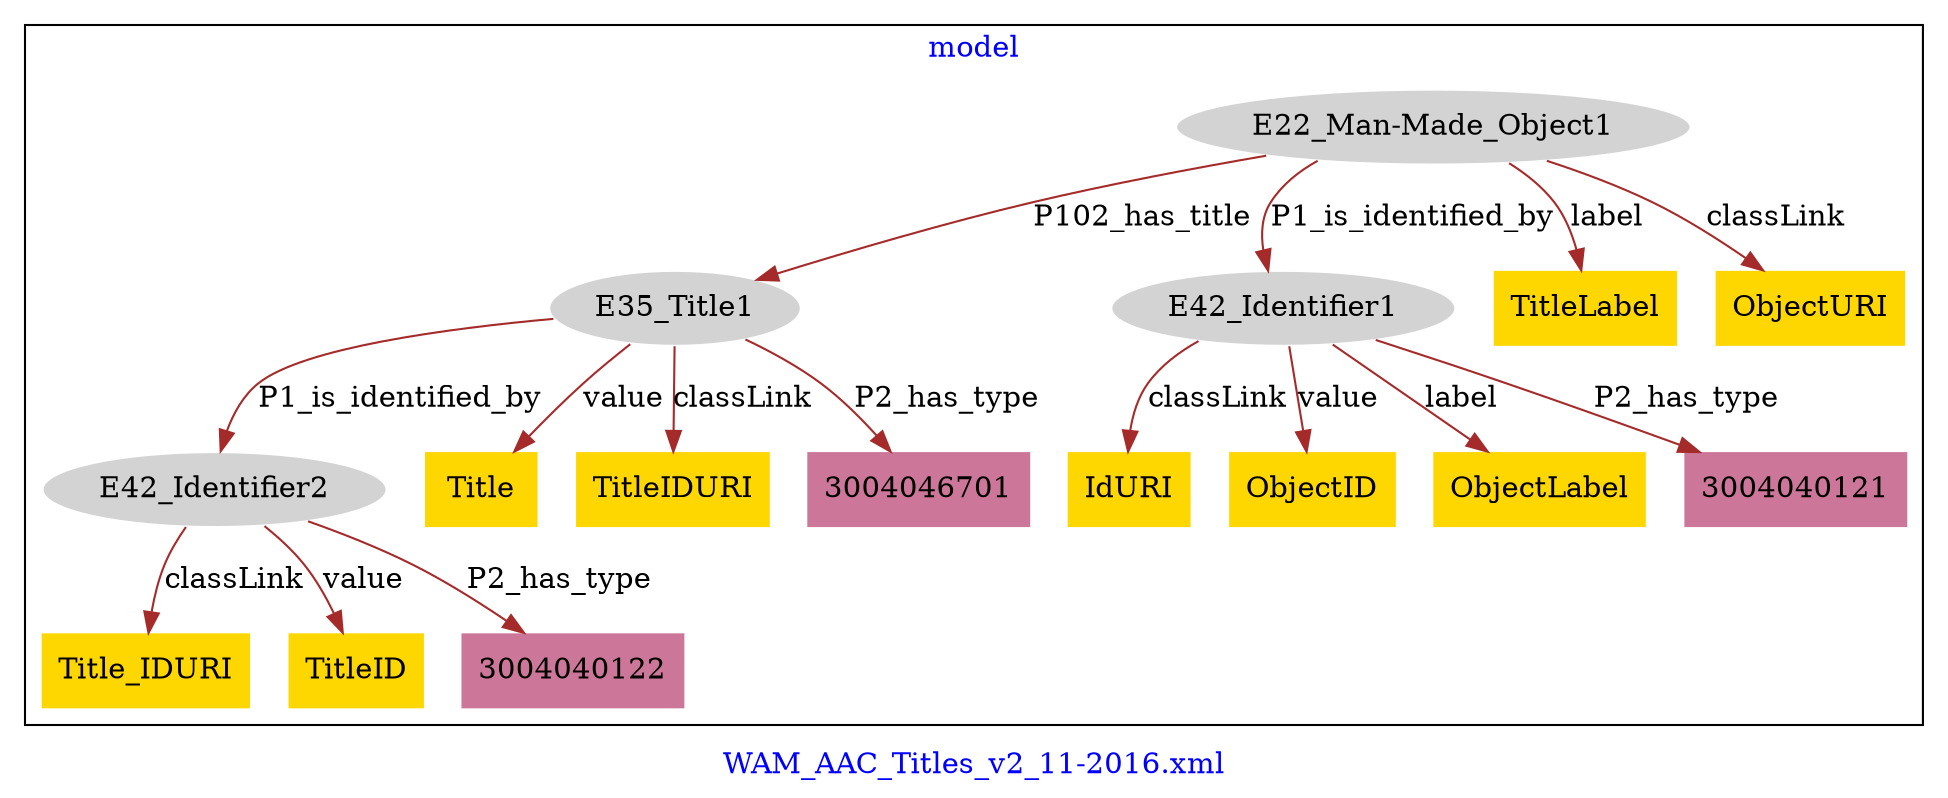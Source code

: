 digraph n0 {
fontcolor="blue"
remincross="true"
label="WAM_AAC_Titles_v2_11-2016.xml"
subgraph cluster {
label="model"
n2[style="filled",color="white",fillcolor="lightgray",label="E22_Man-Made_Object1"];
n3[style="filled",color="white",fillcolor="lightgray",label="E35_Title1"];
n4[style="filled",color="white",fillcolor="lightgray",label="E42_Identifier1"];
n5[style="filled",color="white",fillcolor="lightgray",label="E42_Identifier2"];
n6[shape="plaintext",style="filled",fillcolor="gold",label="TitleLabel"];
n7[shape="plaintext",style="filled",fillcolor="gold",label="IdURI"];
n8[shape="plaintext",style="filled",fillcolor="gold",label="ObjectID"];
n9[shape="plaintext",style="filled",fillcolor="gold",label="Title"];
n10[shape="plaintext",style="filled",fillcolor="gold",label="Title_IDURI"];
n11[shape="plaintext",style="filled",fillcolor="gold",label="TitleID"];
n12[shape="plaintext",style="filled",fillcolor="gold",label="ObjectURI"];
n13[shape="plaintext",style="filled",fillcolor="gold",label="TitleIDURI"];
n14[shape="plaintext",style="filled",fillcolor="gold",label="ObjectLabel"];
n15[shape="plaintext",style="filled",fillcolor="#CC7799",label="3004046701"];
n16[shape="plaintext",style="filled",fillcolor="#CC7799",label="3004040122"];
n17[shape="plaintext",style="filled",fillcolor="#CC7799",label="3004040121"];
}
n2 -> n3[color="brown",fontcolor="black",label="P102_has_title"]
n2 -> n4[color="brown",fontcolor="black",label="P1_is_identified_by"]
n3 -> n5[color="brown",fontcolor="black",label="P1_is_identified_by"]
n2 -> n6[color="brown",fontcolor="black",label="label"]
n4 -> n7[color="brown",fontcolor="black",label="classLink"]
n4 -> n8[color="brown",fontcolor="black",label="value"]
n3 -> n9[color="brown",fontcolor="black",label="value"]
n5 -> n10[color="brown",fontcolor="black",label="classLink"]
n5 -> n11[color="brown",fontcolor="black",label="value"]
n2 -> n12[color="brown",fontcolor="black",label="classLink"]
n3 -> n13[color="brown",fontcolor="black",label="classLink"]
n4 -> n14[color="brown",fontcolor="black",label="label"]
n3 -> n15[color="brown",fontcolor="black",label="P2_has_type"]
n5 -> n16[color="brown",fontcolor="black",label="P2_has_type"]
n4 -> n17[color="brown",fontcolor="black",label="P2_has_type"]
}
